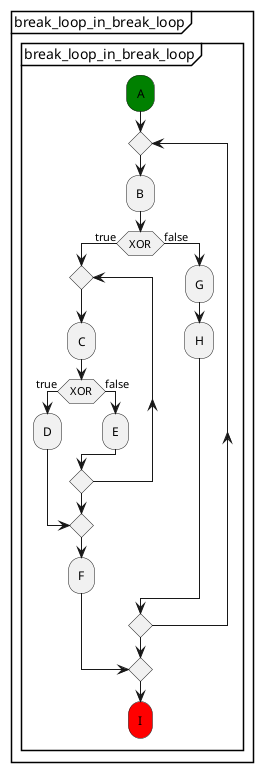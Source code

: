 @startuml
partition "break_loop_in_break_loop" {
    group "break_loop_in_break_loop"
        #green:A;
        repeat
            :B;
            if (XOR) then (true)
                repeat
                    :C;
                    if (XOR) then (true)
                        :D;
                        break
                    else (false)
                        :E;
                    endif
                repeat while
                :F;
                break
            else (false)
                :G;
                :H;
            endif
        repeat while
        #red:I; 
    end group
}
@enduml
